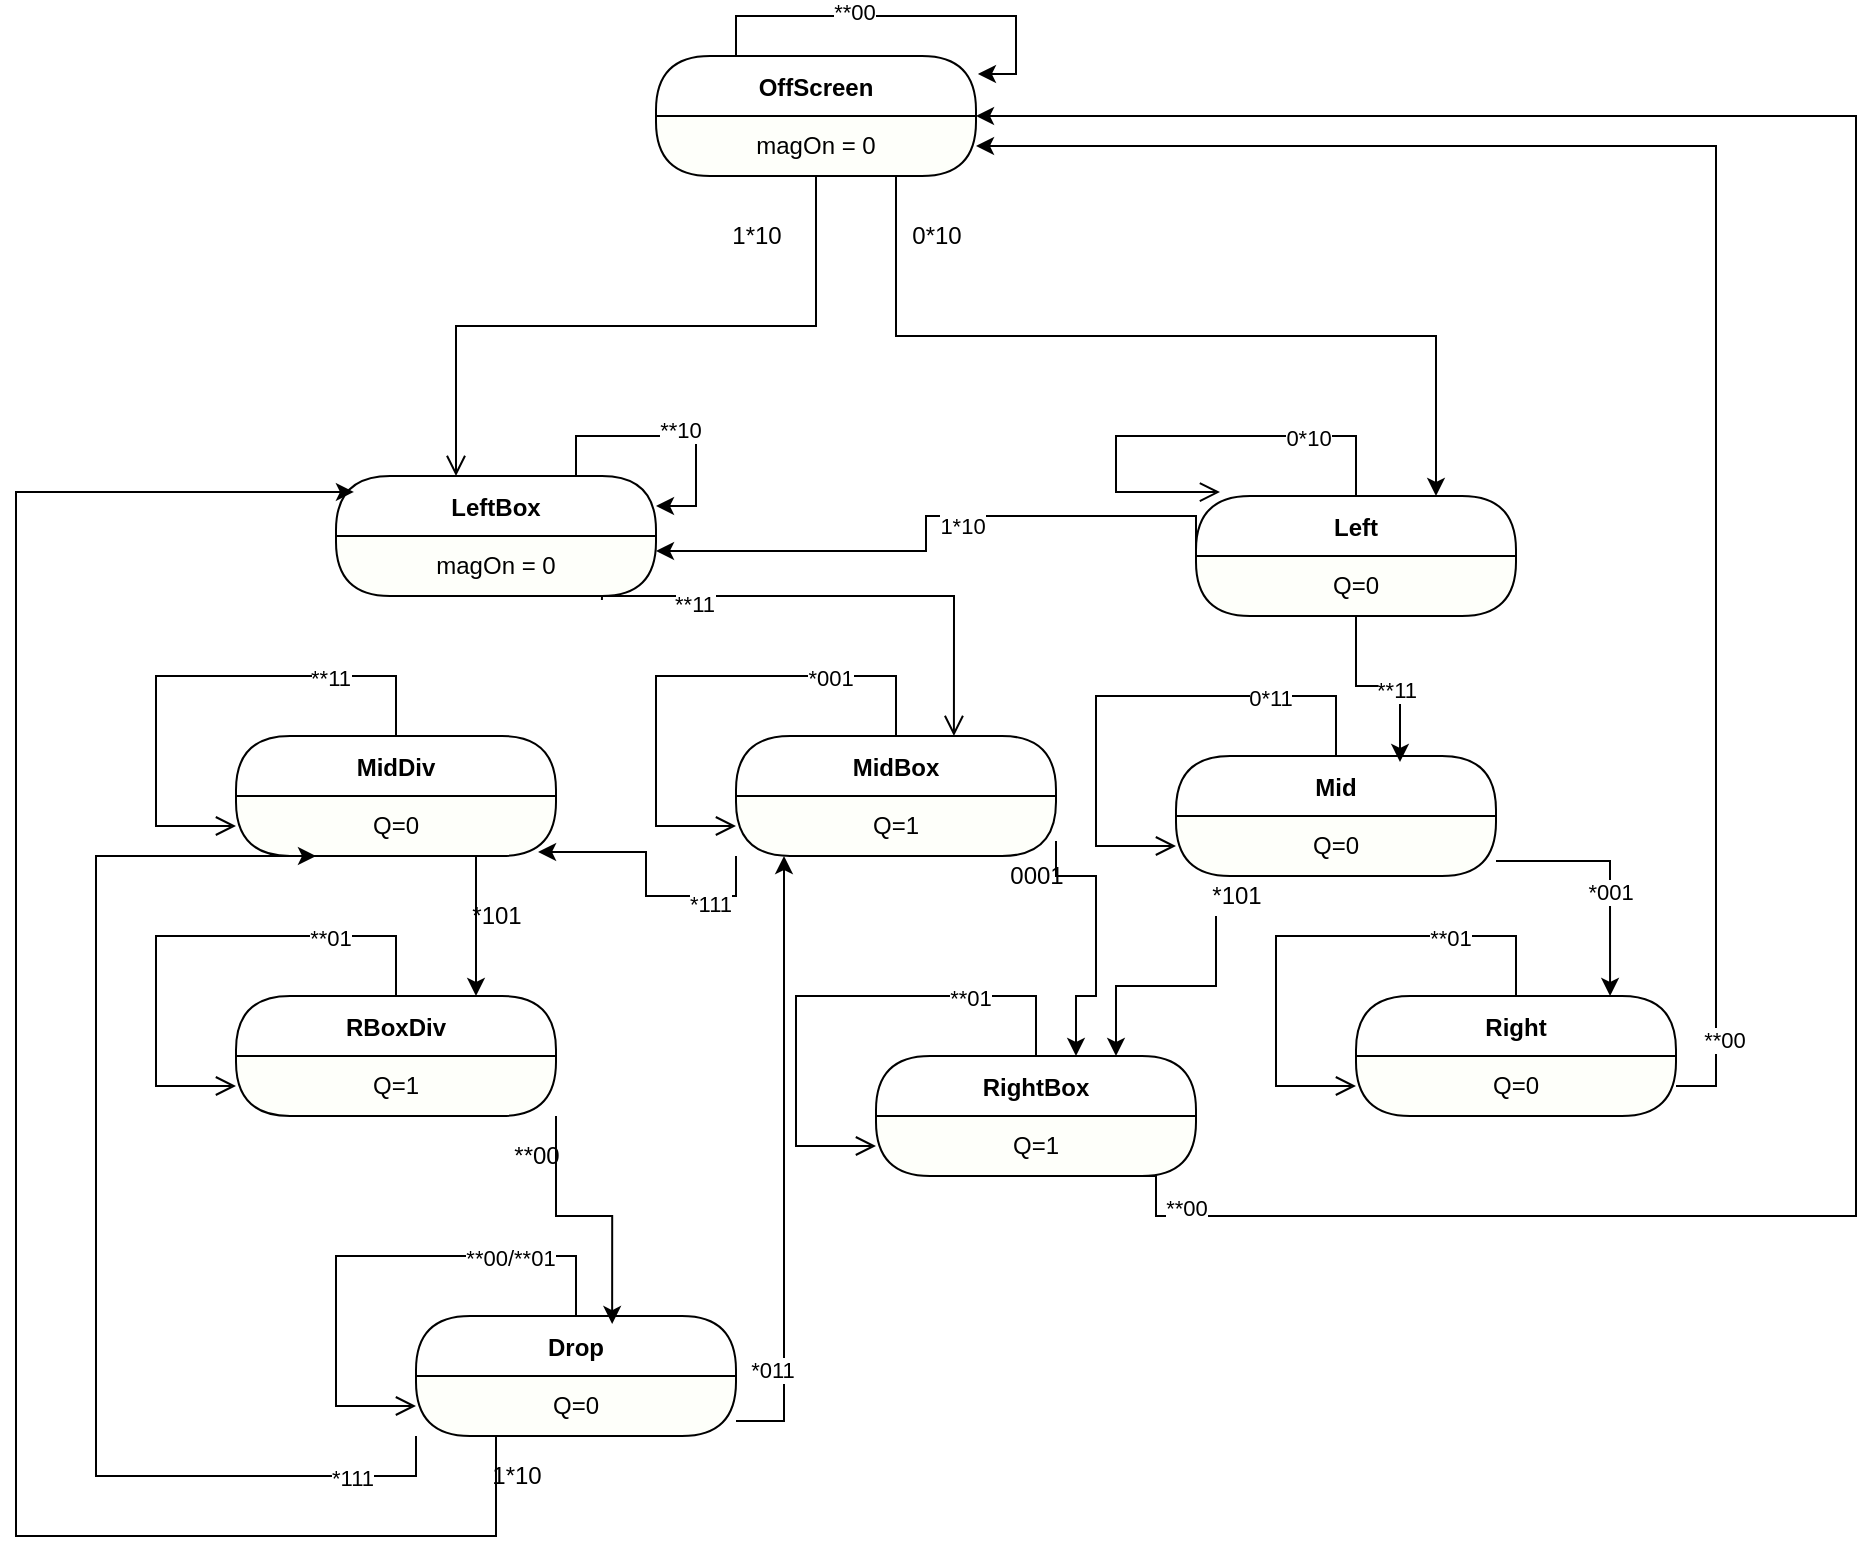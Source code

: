 <mxfile version="15.4.3" type="github"><diagram id="1vaKE7BidPJPBhiYEMTJ" name="Page-1"><mxGraphModel dx="2333" dy="806" grid="1" gridSize="10" guides="1" tooltips="1" connect="1" arrows="1" fold="1" page="1" pageScale="1" pageWidth="850" pageHeight="1100" math="0" shadow="0"><root><mxCell id="0"/><mxCell id="1" parent="0"/><mxCell id="vpqVdJL7Bu57h3PjeGCv-55" style="edgeStyle=orthogonalEdgeStyle;rounded=0;orthogonalLoop=1;jettySize=auto;html=1;exitX=0.75;exitY=1;exitDx=0;exitDy=0;entryX=0.75;entryY=0;entryDx=0;entryDy=0;" edge="1" parent="1" source="vpqVdJL7Bu57h3PjeGCv-1" target="vpqVdJL7Bu57h3PjeGCv-9"><mxGeometry relative="1" as="geometry"/></mxCell><mxCell id="vpqVdJL7Bu57h3PjeGCv-1" value="OffScreen" style="swimlane;fontStyle=1;align=center;verticalAlign=middle;childLayout=stackLayout;horizontal=1;startSize=30;horizontalStack=0;resizeParent=0;resizeLast=1;container=0;collapsible=0;rounded=1;arcSize=30;swimlaneFillColor=#FEFFFA;dropTarget=0;" vertex="1" parent="1"><mxGeometry x="190" y="140" width="160" height="60" as="geometry"/></mxCell><mxCell id="vpqVdJL7Bu57h3PjeGCv-2" value="magOn = 0" style="text;html=1;align=center;verticalAlign=middle;spacingLeft=4;spacingRight=4;whiteSpace=wrap;overflow=hidden;rotatable=0;" vertex="1" parent="vpqVdJL7Bu57h3PjeGCv-1"><mxGeometry y="30" width="160" height="30" as="geometry"/></mxCell><mxCell id="vpqVdJL7Bu57h3PjeGCv-3" value="" style="edgeStyle=orthogonalEdgeStyle;html=1;verticalAlign=bottom;endArrow=open;endSize=8;rounded=0;entryX=0.375;entryY=0;entryDx=0;entryDy=0;entryPerimeter=0;" edge="1" source="vpqVdJL7Bu57h3PjeGCv-1" parent="1" target="vpqVdJL7Bu57h3PjeGCv-5"><mxGeometry relative="1" as="geometry"><mxPoint x="270" y="260" as="targetPoint"/></mxGeometry></mxCell><mxCell id="vpqVdJL7Bu57h3PjeGCv-5" value="LeftBox" style="swimlane;fontStyle=1;align=center;verticalAlign=middle;childLayout=stackLayout;horizontal=1;startSize=30;horizontalStack=0;resizeParent=0;resizeLast=1;container=0;collapsible=0;rounded=1;arcSize=30;swimlaneFillColor=#FEFFFA;dropTarget=0;" vertex="1" parent="1"><mxGeometry x="30" y="350" width="160" height="60" as="geometry"/></mxCell><mxCell id="vpqVdJL7Bu57h3PjeGCv-6" value="magOn = 0" style="text;html=1;align=center;verticalAlign=middle;spacingLeft=4;spacingRight=4;whiteSpace=wrap;overflow=hidden;rotatable=0;" vertex="1" parent="vpqVdJL7Bu57h3PjeGCv-5"><mxGeometry y="30" width="160" height="30" as="geometry"/></mxCell><mxCell id="vpqVdJL7Bu57h3PjeGCv-8" value="Subtitle" style="text;html=1;align=center;verticalAlign=middle;spacingLeft=4;spacingRight=4;whiteSpace=wrap;overflow=hidden;rotatable=0;" vertex="1" parent="vpqVdJL7Bu57h3PjeGCv-5"><mxGeometry y="60" width="160" as="geometry"/></mxCell><mxCell id="vpqVdJL7Bu57h3PjeGCv-7" value="" style="edgeStyle=orthogonalEdgeStyle;html=1;verticalAlign=bottom;endArrow=open;endSize=8;rounded=0;entryX=0.681;entryY=0;entryDx=0;entryDy=0;entryPerimeter=0;exitX=0.831;exitY=1.067;exitDx=0;exitDy=0;exitPerimeter=0;" edge="1" parent="1" source="vpqVdJL7Bu57h3PjeGCv-6" target="vpqVdJL7Bu57h3PjeGCv-30"><mxGeometry relative="1" as="geometry"><mxPoint x="110" y="470" as="targetPoint"/><Array as="points"><mxPoint x="163" y="410"/><mxPoint x="339" y="410"/></Array></mxGeometry></mxCell><mxCell id="vpqVdJL7Bu57h3PjeGCv-75" value="**11" style="edgeLabel;html=1;align=center;verticalAlign=middle;resizable=0;points=[];" vertex="1" connectable="0" parent="vpqVdJL7Bu57h3PjeGCv-7"><mxGeometry x="-0.613" y="-4" relative="1" as="geometry"><mxPoint as="offset"/></mxGeometry></mxCell><mxCell id="vpqVdJL7Bu57h3PjeGCv-9" value="Left" style="swimlane;fontStyle=1;align=center;verticalAlign=middle;childLayout=stackLayout;horizontal=1;startSize=30;horizontalStack=0;resizeParent=0;resizeLast=1;container=0;collapsible=0;rounded=1;arcSize=30;swimlaneFillColor=#FEFFFA;dropTarget=0;" vertex="1" parent="1"><mxGeometry x="460" y="360" width="160" height="60" as="geometry"/></mxCell><mxCell id="vpqVdJL7Bu57h3PjeGCv-10" value="Q=0" style="text;html=1;align=center;verticalAlign=middle;spacingLeft=4;spacingRight=4;whiteSpace=wrap;overflow=hidden;rotatable=0;" vertex="1" parent="vpqVdJL7Bu57h3PjeGCv-9"><mxGeometry y="30" width="160" height="30" as="geometry"/></mxCell><mxCell id="vpqVdJL7Bu57h3PjeGCv-12" value="Subtitle" style="text;html=1;align=center;verticalAlign=middle;spacingLeft=4;spacingRight=4;whiteSpace=wrap;overflow=hidden;rotatable=0;" vertex="1" parent="vpqVdJL7Bu57h3PjeGCv-9"><mxGeometry y="60" width="160" as="geometry"/></mxCell><mxCell id="vpqVdJL7Bu57h3PjeGCv-14" value="Mid" style="swimlane;fontStyle=1;align=center;verticalAlign=middle;childLayout=stackLayout;horizontal=1;startSize=30;horizontalStack=0;resizeParent=0;resizeLast=1;container=0;collapsible=0;rounded=1;arcSize=30;swimlaneFillColor=#FEFFFA;dropTarget=0;" vertex="1" parent="1"><mxGeometry x="450" y="490" width="160" height="60" as="geometry"/></mxCell><mxCell id="vpqVdJL7Bu57h3PjeGCv-15" value="Q=0" style="text;html=1;align=center;verticalAlign=middle;spacingLeft=4;spacingRight=4;whiteSpace=wrap;overflow=hidden;rotatable=0;" vertex="1" parent="vpqVdJL7Bu57h3PjeGCv-14"><mxGeometry y="30" width="160" height="30" as="geometry"/></mxCell><mxCell id="vpqVdJL7Bu57h3PjeGCv-16" value="Subtitle" style="text;html=1;align=center;verticalAlign=middle;spacingLeft=4;spacingRight=4;whiteSpace=wrap;overflow=hidden;rotatable=0;" vertex="1" parent="vpqVdJL7Bu57h3PjeGCv-14"><mxGeometry y="60" width="160" as="geometry"/></mxCell><mxCell id="vpqVdJL7Bu57h3PjeGCv-17" value="" style="edgeStyle=orthogonalEdgeStyle;html=1;verticalAlign=bottom;endArrow=open;endSize=8;rounded=0;" edge="1" parent="vpqVdJL7Bu57h3PjeGCv-14" source="vpqVdJL7Bu57h3PjeGCv-14" target="vpqVdJL7Bu57h3PjeGCv-15"><mxGeometry relative="1" as="geometry"><mxPoint x="-170" y="-80" as="targetPoint"/><Array as="points"><mxPoint x="-40" y="-30"/></Array></mxGeometry></mxCell><mxCell id="vpqVdJL7Bu57h3PjeGCv-18" value="0*11" style="edgeLabel;html=1;align=center;verticalAlign=middle;resizable=0;points=[];" vertex="1" connectable="0" parent="vpqVdJL7Bu57h3PjeGCv-17"><mxGeometry x="-0.524" y="1" relative="1" as="geometry"><mxPoint as="offset"/></mxGeometry></mxCell><mxCell id="vpqVdJL7Bu57h3PjeGCv-20" value="Right" style="swimlane;fontStyle=1;align=center;verticalAlign=middle;childLayout=stackLayout;horizontal=1;startSize=30;horizontalStack=0;resizeParent=0;resizeLast=1;container=0;collapsible=0;rounded=1;arcSize=30;swimlaneFillColor=#FEFFFA;dropTarget=0;" vertex="1" parent="1"><mxGeometry x="540" y="610" width="160" height="60" as="geometry"/></mxCell><mxCell id="vpqVdJL7Bu57h3PjeGCv-21" value="Q=0" style="text;html=1;align=center;verticalAlign=middle;spacingLeft=4;spacingRight=4;whiteSpace=wrap;overflow=hidden;rotatable=0;" vertex="1" parent="vpqVdJL7Bu57h3PjeGCv-20"><mxGeometry y="30" width="160" height="30" as="geometry"/></mxCell><mxCell id="vpqVdJL7Bu57h3PjeGCv-22" value="Subtitle" style="text;html=1;align=center;verticalAlign=middle;spacingLeft=4;spacingRight=4;whiteSpace=wrap;overflow=hidden;rotatable=0;" vertex="1" parent="vpqVdJL7Bu57h3PjeGCv-20"><mxGeometry y="60" width="160" as="geometry"/></mxCell><mxCell id="vpqVdJL7Bu57h3PjeGCv-23" value="" style="edgeStyle=orthogonalEdgeStyle;html=1;verticalAlign=bottom;endArrow=open;endSize=8;rounded=0;" edge="1" parent="vpqVdJL7Bu57h3PjeGCv-20" source="vpqVdJL7Bu57h3PjeGCv-20" target="vpqVdJL7Bu57h3PjeGCv-21"><mxGeometry relative="1" as="geometry"><mxPoint x="-170" y="-80" as="targetPoint"/><Array as="points"><mxPoint x="-40" y="-30"/></Array></mxGeometry></mxCell><mxCell id="vpqVdJL7Bu57h3PjeGCv-24" value="**01" style="edgeLabel;html=1;align=center;verticalAlign=middle;resizable=0;points=[];" vertex="1" connectable="0" parent="vpqVdJL7Bu57h3PjeGCv-23"><mxGeometry x="-0.524" y="1" relative="1" as="geometry"><mxPoint as="offset"/></mxGeometry></mxCell><mxCell id="vpqVdJL7Bu57h3PjeGCv-25" value="RightBox" style="swimlane;fontStyle=1;align=center;verticalAlign=middle;childLayout=stackLayout;horizontal=1;startSize=30;horizontalStack=0;resizeParent=0;resizeLast=1;container=0;collapsible=0;rounded=1;arcSize=30;swimlaneFillColor=#FEFFFA;dropTarget=0;" vertex="1" parent="1"><mxGeometry x="300" y="640" width="160" height="60" as="geometry"/></mxCell><mxCell id="vpqVdJL7Bu57h3PjeGCv-26" value="Q=1" style="text;html=1;align=center;verticalAlign=middle;spacingLeft=4;spacingRight=4;whiteSpace=wrap;overflow=hidden;rotatable=0;" vertex="1" parent="vpqVdJL7Bu57h3PjeGCv-25"><mxGeometry y="30" width="160" height="30" as="geometry"/></mxCell><mxCell id="vpqVdJL7Bu57h3PjeGCv-27" value="Subtitle" style="text;html=1;align=center;verticalAlign=middle;spacingLeft=4;spacingRight=4;whiteSpace=wrap;overflow=hidden;rotatable=0;" vertex="1" parent="vpqVdJL7Bu57h3PjeGCv-25"><mxGeometry y="60" width="160" as="geometry"/></mxCell><mxCell id="vpqVdJL7Bu57h3PjeGCv-28" value="" style="edgeStyle=orthogonalEdgeStyle;html=1;verticalAlign=bottom;endArrow=open;endSize=8;rounded=0;" edge="1" parent="vpqVdJL7Bu57h3PjeGCv-25" source="vpqVdJL7Bu57h3PjeGCv-25" target="vpqVdJL7Bu57h3PjeGCv-26"><mxGeometry relative="1" as="geometry"><mxPoint x="-170" y="-80" as="targetPoint"/><Array as="points"><mxPoint x="-40" y="-30"/></Array></mxGeometry></mxCell><mxCell id="vpqVdJL7Bu57h3PjeGCv-29" value="**01" style="edgeLabel;html=1;align=center;verticalAlign=middle;resizable=0;points=[];" vertex="1" connectable="0" parent="vpqVdJL7Bu57h3PjeGCv-28"><mxGeometry x="-0.524" y="1" relative="1" as="geometry"><mxPoint as="offset"/></mxGeometry></mxCell><mxCell id="vpqVdJL7Bu57h3PjeGCv-30" value="MidBox" style="swimlane;fontStyle=1;align=center;verticalAlign=middle;childLayout=stackLayout;horizontal=1;startSize=30;horizontalStack=0;resizeParent=0;resizeLast=1;container=0;collapsible=0;rounded=1;arcSize=30;swimlaneFillColor=#FEFFFA;dropTarget=0;" vertex="1" parent="1"><mxGeometry x="230" y="480" width="160" height="60" as="geometry"/></mxCell><mxCell id="vpqVdJL7Bu57h3PjeGCv-31" value="Q=1" style="text;html=1;align=center;verticalAlign=middle;spacingLeft=4;spacingRight=4;whiteSpace=wrap;overflow=hidden;rotatable=0;" vertex="1" parent="vpqVdJL7Bu57h3PjeGCv-30"><mxGeometry y="30" width="160" height="30" as="geometry"/></mxCell><mxCell id="vpqVdJL7Bu57h3PjeGCv-32" value="Subtitle" style="text;html=1;align=center;verticalAlign=middle;spacingLeft=4;spacingRight=4;whiteSpace=wrap;overflow=hidden;rotatable=0;" vertex="1" parent="vpqVdJL7Bu57h3PjeGCv-30"><mxGeometry y="60" width="160" as="geometry"/></mxCell><mxCell id="vpqVdJL7Bu57h3PjeGCv-33" value="" style="edgeStyle=orthogonalEdgeStyle;html=1;verticalAlign=bottom;endArrow=open;endSize=8;rounded=0;" edge="1" parent="vpqVdJL7Bu57h3PjeGCv-30" source="vpqVdJL7Bu57h3PjeGCv-30" target="vpqVdJL7Bu57h3PjeGCv-31"><mxGeometry relative="1" as="geometry"><mxPoint x="-170" y="-80" as="targetPoint"/><Array as="points"><mxPoint x="-40" y="-30"/></Array></mxGeometry></mxCell><mxCell id="vpqVdJL7Bu57h3PjeGCv-34" value="*001" style="edgeLabel;html=1;align=center;verticalAlign=middle;resizable=0;points=[];" vertex="1" connectable="0" parent="vpqVdJL7Bu57h3PjeGCv-33"><mxGeometry x="-0.524" y="1" relative="1" as="geometry"><mxPoint as="offset"/></mxGeometry></mxCell><mxCell id="vpqVdJL7Bu57h3PjeGCv-35" value="MidDiv" style="swimlane;fontStyle=1;align=center;verticalAlign=middle;childLayout=stackLayout;horizontal=1;startSize=30;horizontalStack=0;resizeParent=0;resizeLast=1;container=0;collapsible=0;rounded=1;arcSize=30;swimlaneFillColor=#FEFFFA;dropTarget=0;" vertex="1" parent="1"><mxGeometry x="-20" y="480" width="160" height="60" as="geometry"/></mxCell><mxCell id="vpqVdJL7Bu57h3PjeGCv-36" value="Q=0" style="text;html=1;align=center;verticalAlign=middle;spacingLeft=4;spacingRight=4;whiteSpace=wrap;overflow=hidden;rotatable=0;" vertex="1" parent="vpqVdJL7Bu57h3PjeGCv-35"><mxGeometry y="30" width="160" height="30" as="geometry"/></mxCell><mxCell id="vpqVdJL7Bu57h3PjeGCv-37" value="Subtitle" style="text;html=1;align=center;verticalAlign=middle;spacingLeft=4;spacingRight=4;whiteSpace=wrap;overflow=hidden;rotatable=0;" vertex="1" parent="vpqVdJL7Bu57h3PjeGCv-35"><mxGeometry y="60" width="160" as="geometry"/></mxCell><mxCell id="vpqVdJL7Bu57h3PjeGCv-38" value="" style="edgeStyle=orthogonalEdgeStyle;html=1;verticalAlign=bottom;endArrow=open;endSize=8;rounded=0;" edge="1" parent="vpqVdJL7Bu57h3PjeGCv-35" source="vpqVdJL7Bu57h3PjeGCv-35" target="vpqVdJL7Bu57h3PjeGCv-36"><mxGeometry relative="1" as="geometry"><mxPoint x="-170" y="-80" as="targetPoint"/><Array as="points"><mxPoint x="-40" y="-30"/></Array></mxGeometry></mxCell><mxCell id="vpqVdJL7Bu57h3PjeGCv-39" value="**11" style="edgeLabel;html=1;align=center;verticalAlign=middle;resizable=0;points=[];" vertex="1" connectable="0" parent="vpqVdJL7Bu57h3PjeGCv-38"><mxGeometry x="-0.524" y="1" relative="1" as="geometry"><mxPoint as="offset"/></mxGeometry></mxCell><mxCell id="vpqVdJL7Bu57h3PjeGCv-40" value="RBoxDiv" style="swimlane;fontStyle=1;align=center;verticalAlign=middle;childLayout=stackLayout;horizontal=1;startSize=30;horizontalStack=0;resizeParent=0;resizeLast=1;container=0;collapsible=0;rounded=1;arcSize=30;swimlaneFillColor=#FEFFFA;dropTarget=0;" vertex="1" parent="1"><mxGeometry x="-20" y="610" width="160" height="60" as="geometry"/></mxCell><mxCell id="vpqVdJL7Bu57h3PjeGCv-41" value="Q=1" style="text;html=1;align=center;verticalAlign=middle;spacingLeft=4;spacingRight=4;whiteSpace=wrap;overflow=hidden;rotatable=0;" vertex="1" parent="vpqVdJL7Bu57h3PjeGCv-40"><mxGeometry y="30" width="160" height="30" as="geometry"/></mxCell><mxCell id="vpqVdJL7Bu57h3PjeGCv-42" value="Subtitle" style="text;html=1;align=center;verticalAlign=middle;spacingLeft=4;spacingRight=4;whiteSpace=wrap;overflow=hidden;rotatable=0;" vertex="1" parent="vpqVdJL7Bu57h3PjeGCv-40"><mxGeometry y="60" width="160" as="geometry"/></mxCell><mxCell id="vpqVdJL7Bu57h3PjeGCv-43" value="" style="edgeStyle=orthogonalEdgeStyle;html=1;verticalAlign=bottom;endArrow=open;endSize=8;rounded=0;" edge="1" parent="vpqVdJL7Bu57h3PjeGCv-40" source="vpqVdJL7Bu57h3PjeGCv-40" target="vpqVdJL7Bu57h3PjeGCv-41"><mxGeometry relative="1" as="geometry"><mxPoint x="-170" y="-80" as="targetPoint"/><Array as="points"><mxPoint x="-40" y="-30"/></Array></mxGeometry></mxCell><mxCell id="vpqVdJL7Bu57h3PjeGCv-44" value="**01" style="edgeLabel;html=1;align=center;verticalAlign=middle;resizable=0;points=[];" vertex="1" connectable="0" parent="vpqVdJL7Bu57h3PjeGCv-43"><mxGeometry x="-0.524" y="1" relative="1" as="geometry"><mxPoint as="offset"/></mxGeometry></mxCell><mxCell id="vpqVdJL7Bu57h3PjeGCv-78" style="edgeStyle=orthogonalEdgeStyle;rounded=0;orthogonalLoop=1;jettySize=auto;html=1;exitX=0;exitY=1;exitDx=0;exitDy=0;entryX=0.25;entryY=1;entryDx=0;entryDy=0;" edge="1" parent="1" source="vpqVdJL7Bu57h3PjeGCv-45" target="vpqVdJL7Bu57h3PjeGCv-36"><mxGeometry relative="1" as="geometry"><Array as="points"><mxPoint x="70" y="850"/><mxPoint x="-90" y="850"/><mxPoint x="-90" y="540"/></Array></mxGeometry></mxCell><mxCell id="vpqVdJL7Bu57h3PjeGCv-79" value="*111" style="edgeLabel;html=1;align=center;verticalAlign=middle;resizable=0;points=[];" vertex="1" connectable="0" parent="vpqVdJL7Bu57h3PjeGCv-78"><mxGeometry x="-0.827" y="1" relative="1" as="geometry"><mxPoint as="offset"/></mxGeometry></mxCell><mxCell id="vpqVdJL7Bu57h3PjeGCv-45" value="Drop" style="swimlane;fontStyle=1;align=center;verticalAlign=middle;childLayout=stackLayout;horizontal=1;startSize=30;horizontalStack=0;resizeParent=0;resizeLast=1;container=0;collapsible=0;rounded=1;arcSize=30;swimlaneFillColor=#FEFFFA;dropTarget=0;" vertex="1" parent="1"><mxGeometry x="70" y="770" width="160" height="60" as="geometry"/></mxCell><mxCell id="vpqVdJL7Bu57h3PjeGCv-46" value="Q=0" style="text;html=1;align=center;verticalAlign=middle;spacingLeft=4;spacingRight=4;whiteSpace=wrap;overflow=hidden;rotatable=0;" vertex="1" parent="vpqVdJL7Bu57h3PjeGCv-45"><mxGeometry y="30" width="160" height="30" as="geometry"/></mxCell><mxCell id="vpqVdJL7Bu57h3PjeGCv-47" value="Subtitle" style="text;html=1;align=center;verticalAlign=middle;spacingLeft=4;spacingRight=4;whiteSpace=wrap;overflow=hidden;rotatable=0;" vertex="1" parent="vpqVdJL7Bu57h3PjeGCv-45"><mxGeometry y="60" width="160" as="geometry"/></mxCell><mxCell id="vpqVdJL7Bu57h3PjeGCv-48" value="" style="edgeStyle=orthogonalEdgeStyle;html=1;verticalAlign=bottom;endArrow=open;endSize=8;rounded=0;" edge="1" parent="vpqVdJL7Bu57h3PjeGCv-45" source="vpqVdJL7Bu57h3PjeGCv-45" target="vpqVdJL7Bu57h3PjeGCv-46"><mxGeometry relative="1" as="geometry"><mxPoint x="-170" y="-80" as="targetPoint"/><Array as="points"><mxPoint x="-40" y="-30"/></Array></mxGeometry></mxCell><mxCell id="vpqVdJL7Bu57h3PjeGCv-49" value="**00/**01" style="edgeLabel;html=1;align=center;verticalAlign=middle;resizable=0;points=[];" vertex="1" connectable="0" parent="vpqVdJL7Bu57h3PjeGCv-48"><mxGeometry x="-0.524" y="1" relative="1" as="geometry"><mxPoint as="offset"/></mxGeometry></mxCell><mxCell id="vpqVdJL7Bu57h3PjeGCv-51" style="edgeStyle=orthogonalEdgeStyle;rounded=0;orthogonalLoop=1;jettySize=auto;html=1;exitX=0.75;exitY=0;exitDx=0;exitDy=0;entryX=1;entryY=0.25;entryDx=0;entryDy=0;" edge="1" parent="1" source="vpqVdJL7Bu57h3PjeGCv-5" target="vpqVdJL7Bu57h3PjeGCv-5"><mxGeometry relative="1" as="geometry"/></mxCell><mxCell id="vpqVdJL7Bu57h3PjeGCv-52" value="**10" style="edgeLabel;html=1;align=center;verticalAlign=middle;resizable=0;points=[];" vertex="1" connectable="0" parent="vpqVdJL7Bu57h3PjeGCv-51"><mxGeometry x="0.067" y="3" relative="1" as="geometry"><mxPoint as="offset"/></mxGeometry></mxCell><mxCell id="vpqVdJL7Bu57h3PjeGCv-53" style="edgeStyle=orthogonalEdgeStyle;rounded=0;orthogonalLoop=1;jettySize=auto;html=1;exitX=0.25;exitY=0;exitDx=0;exitDy=0;entryX=1.006;entryY=0.15;entryDx=0;entryDy=0;entryPerimeter=0;" edge="1" parent="1" source="vpqVdJL7Bu57h3PjeGCv-1" target="vpqVdJL7Bu57h3PjeGCv-1"><mxGeometry relative="1" as="geometry"/></mxCell><mxCell id="vpqVdJL7Bu57h3PjeGCv-54" value="**00" style="edgeLabel;html=1;align=center;verticalAlign=middle;resizable=0;points=[];" vertex="1" connectable="0" parent="vpqVdJL7Bu57h3PjeGCv-53"><mxGeometry x="-0.24" y="2" relative="1" as="geometry"><mxPoint as="offset"/></mxGeometry></mxCell><mxCell id="vpqVdJL7Bu57h3PjeGCv-56" value="1*10" style="text;html=1;align=center;verticalAlign=middle;resizable=0;points=[];autosize=1;strokeColor=none;fillColor=none;" vertex="1" parent="1"><mxGeometry x="220" y="220" width="40" height="20" as="geometry"/></mxCell><mxCell id="vpqVdJL7Bu57h3PjeGCv-57" value="0*10" style="text;html=1;align=center;verticalAlign=middle;resizable=0;points=[];autosize=1;strokeColor=none;fillColor=none;" vertex="1" parent="1"><mxGeometry x="310" y="220" width="40" height="20" as="geometry"/></mxCell><mxCell id="vpqVdJL7Bu57h3PjeGCv-58" style="edgeStyle=orthogonalEdgeStyle;rounded=0;orthogonalLoop=1;jettySize=auto;html=1;exitX=0;exitY=0;exitDx=0;exitDy=0;entryX=1;entryY=0.25;entryDx=0;entryDy=0;" edge="1" parent="1" source="vpqVdJL7Bu57h3PjeGCv-10" target="vpqVdJL7Bu57h3PjeGCv-6"><mxGeometry relative="1" as="geometry"/></mxCell><mxCell id="vpqVdJL7Bu57h3PjeGCv-59" value="1*10" style="edgeLabel;html=1;align=center;verticalAlign=middle;resizable=0;points=[];" vertex="1" connectable="0" parent="vpqVdJL7Bu57h3PjeGCv-58"><mxGeometry x="-0.109" y="5" relative="1" as="geometry"><mxPoint as="offset"/></mxGeometry></mxCell><mxCell id="vpqVdJL7Bu57h3PjeGCv-11" value="" style="edgeStyle=orthogonalEdgeStyle;html=1;verticalAlign=bottom;endArrow=open;endSize=8;rounded=0;entryX=0.075;entryY=-0.033;entryDx=0;entryDy=0;entryPerimeter=0;" edge="1" parent="1" source="vpqVdJL7Bu57h3PjeGCv-9" target="vpqVdJL7Bu57h3PjeGCv-9"><mxGeometry relative="1" as="geometry"><mxPoint x="290" y="280" as="targetPoint"/><Array as="points"><mxPoint x="540" y="330"/><mxPoint x="420" y="330"/><mxPoint x="420" y="358"/></Array></mxGeometry></mxCell><mxCell id="vpqVdJL7Bu57h3PjeGCv-13" value="0*10" style="edgeLabel;html=1;align=center;verticalAlign=middle;resizable=0;points=[];" vertex="1" connectable="0" parent="vpqVdJL7Bu57h3PjeGCv-11"><mxGeometry x="-0.524" y="1" relative="1" as="geometry"><mxPoint as="offset"/></mxGeometry></mxCell><mxCell id="vpqVdJL7Bu57h3PjeGCv-60" style="edgeStyle=orthogonalEdgeStyle;rounded=0;orthogonalLoop=1;jettySize=auto;html=1;exitX=0.5;exitY=1;exitDx=0;exitDy=0;entryX=0.7;entryY=0.05;entryDx=0;entryDy=0;entryPerimeter=0;" edge="1" parent="1" source="vpqVdJL7Bu57h3PjeGCv-10" target="vpqVdJL7Bu57h3PjeGCv-14"><mxGeometry relative="1" as="geometry"/></mxCell><mxCell id="vpqVdJL7Bu57h3PjeGCv-61" value="**11" style="edgeLabel;html=1;align=center;verticalAlign=middle;resizable=0;points=[];" vertex="1" connectable="0" parent="vpqVdJL7Bu57h3PjeGCv-60"><mxGeometry x="0.242" y="-2" relative="1" as="geometry"><mxPoint as="offset"/></mxGeometry></mxCell><mxCell id="vpqVdJL7Bu57h3PjeGCv-62" style="edgeStyle=orthogonalEdgeStyle;rounded=0;orthogonalLoop=1;jettySize=auto;html=1;exitX=0.25;exitY=1;exitDx=0;exitDy=0;entryX=0.75;entryY=0;entryDx=0;entryDy=0;startArrow=none;" edge="1" parent="1" source="vpqVdJL7Bu57h3PjeGCv-63" target="vpqVdJL7Bu57h3PjeGCv-25"><mxGeometry relative="1" as="geometry"/></mxCell><mxCell id="vpqVdJL7Bu57h3PjeGCv-64" style="edgeStyle=orthogonalEdgeStyle;rounded=0;orthogonalLoop=1;jettySize=auto;html=1;exitX=1;exitY=0.75;exitDx=0;exitDy=0;entryX=0.794;entryY=0;entryDx=0;entryDy=0;entryPerimeter=0;" edge="1" parent="1" source="vpqVdJL7Bu57h3PjeGCv-15" target="vpqVdJL7Bu57h3PjeGCv-20"><mxGeometry relative="1" as="geometry"/></mxCell><mxCell id="vpqVdJL7Bu57h3PjeGCv-65" value="*001" style="edgeLabel;html=1;align=center;verticalAlign=middle;resizable=0;points=[];" vertex="1" connectable="0" parent="vpqVdJL7Bu57h3PjeGCv-64"><mxGeometry x="0.165" relative="1" as="geometry"><mxPoint as="offset"/></mxGeometry></mxCell><mxCell id="vpqVdJL7Bu57h3PjeGCv-66" style="edgeStyle=orthogonalEdgeStyle;rounded=0;orthogonalLoop=1;jettySize=auto;html=1;exitX=1;exitY=0.5;exitDx=0;exitDy=0;entryX=1;entryY=0.5;entryDx=0;entryDy=0;" edge="1" parent="1" source="vpqVdJL7Bu57h3PjeGCv-21" target="vpqVdJL7Bu57h3PjeGCv-2"><mxGeometry relative="1" as="geometry"/></mxCell><mxCell id="vpqVdJL7Bu57h3PjeGCv-67" value="**00" style="edgeLabel;html=1;align=center;verticalAlign=middle;resizable=0;points=[];" vertex="1" connectable="0" parent="vpqVdJL7Bu57h3PjeGCv-66"><mxGeometry x="-0.9" y="-4" relative="1" as="geometry"><mxPoint as="offset"/></mxGeometry></mxCell><mxCell id="vpqVdJL7Bu57h3PjeGCv-68" style="edgeStyle=orthogonalEdgeStyle;rounded=0;orthogonalLoop=1;jettySize=auto;html=1;exitX=0.75;exitY=1;exitDx=0;exitDy=0;entryX=1;entryY=0;entryDx=0;entryDy=0;" edge="1" parent="1" source="vpqVdJL7Bu57h3PjeGCv-26" target="vpqVdJL7Bu57h3PjeGCv-2"><mxGeometry relative="1" as="geometry"><Array as="points"><mxPoint x="440" y="700"/><mxPoint x="440" y="720"/><mxPoint x="790" y="720"/><mxPoint x="790" y="170"/></Array></mxGeometry></mxCell><mxCell id="vpqVdJL7Bu57h3PjeGCv-69" value="**00" style="edgeLabel;html=1;align=center;verticalAlign=middle;resizable=0;points=[];" vertex="1" connectable="0" parent="vpqVdJL7Bu57h3PjeGCv-68"><mxGeometry x="-0.921" y="4" relative="1" as="geometry"><mxPoint as="offset"/></mxGeometry></mxCell><mxCell id="vpqVdJL7Bu57h3PjeGCv-70" style="edgeStyle=orthogonalEdgeStyle;rounded=0;orthogonalLoop=1;jettySize=auto;html=1;exitX=1;exitY=1;exitDx=0;exitDy=0;entryX=0.613;entryY=0.067;entryDx=0;entryDy=0;entryPerimeter=0;" edge="1" parent="1" source="vpqVdJL7Bu57h3PjeGCv-41" target="vpqVdJL7Bu57h3PjeGCv-45"><mxGeometry relative="1" as="geometry"/></mxCell><mxCell id="vpqVdJL7Bu57h3PjeGCv-71" value="**00" style="text;html=1;align=center;verticalAlign=middle;resizable=0;points=[];autosize=1;strokeColor=none;fillColor=none;" vertex="1" parent="1"><mxGeometry x="110" y="680" width="40" height="20" as="geometry"/></mxCell><mxCell id="vpqVdJL7Bu57h3PjeGCv-72" style="edgeStyle=orthogonalEdgeStyle;rounded=0;orthogonalLoop=1;jettySize=auto;html=1;exitX=0.75;exitY=1;exitDx=0;exitDy=0;entryX=0.75;entryY=0;entryDx=0;entryDy=0;" edge="1" parent="1" source="vpqVdJL7Bu57h3PjeGCv-36" target="vpqVdJL7Bu57h3PjeGCv-40"><mxGeometry relative="1" as="geometry"/></mxCell><mxCell id="vpqVdJL7Bu57h3PjeGCv-73" value="*101" style="text;html=1;align=center;verticalAlign=middle;resizable=0;points=[];autosize=1;strokeColor=none;fillColor=none;" vertex="1" parent="1"><mxGeometry x="90" y="560" width="40" height="20" as="geometry"/></mxCell><mxCell id="vpqVdJL7Bu57h3PjeGCv-76" style="edgeStyle=orthogonalEdgeStyle;rounded=0;orthogonalLoop=1;jettySize=auto;html=1;exitX=0;exitY=1;exitDx=0;exitDy=0;entryX=0.944;entryY=0.933;entryDx=0;entryDy=0;entryPerimeter=0;" edge="1" parent="1" source="vpqVdJL7Bu57h3PjeGCv-31" target="vpqVdJL7Bu57h3PjeGCv-36"><mxGeometry relative="1" as="geometry"/></mxCell><mxCell id="vpqVdJL7Bu57h3PjeGCv-77" value="*111" style="edgeLabel;html=1;align=center;verticalAlign=middle;resizable=0;points=[];" vertex="1" connectable="0" parent="vpqVdJL7Bu57h3PjeGCv-76"><mxGeometry x="-0.532" y="4" relative="1" as="geometry"><mxPoint as="offset"/></mxGeometry></mxCell><mxCell id="vpqVdJL7Bu57h3PjeGCv-80" style="edgeStyle=orthogonalEdgeStyle;rounded=0;orthogonalLoop=1;jettySize=auto;html=1;exitX=0.25;exitY=1;exitDx=0;exitDy=0;entryX=0.056;entryY=0.133;entryDx=0;entryDy=0;entryPerimeter=0;" edge="1" parent="1" source="vpqVdJL7Bu57h3PjeGCv-46" target="vpqVdJL7Bu57h3PjeGCv-5"><mxGeometry relative="1" as="geometry"><Array as="points"><mxPoint x="110" y="880"/><mxPoint x="-130" y="880"/><mxPoint x="-130" y="358"/></Array></mxGeometry></mxCell><mxCell id="vpqVdJL7Bu57h3PjeGCv-81" value="1*10" style="text;html=1;align=center;verticalAlign=middle;resizable=0;points=[];autosize=1;strokeColor=none;fillColor=none;" vertex="1" parent="1"><mxGeometry x="100" y="840" width="40" height="20" as="geometry"/></mxCell><mxCell id="vpqVdJL7Bu57h3PjeGCv-82" style="edgeStyle=orthogonalEdgeStyle;rounded=0;orthogonalLoop=1;jettySize=auto;html=1;exitX=1;exitY=0.75;exitDx=0;exitDy=0;entryX=0.15;entryY=1;entryDx=0;entryDy=0;entryPerimeter=0;" edge="1" parent="1" source="vpqVdJL7Bu57h3PjeGCv-46" target="vpqVdJL7Bu57h3PjeGCv-31"><mxGeometry relative="1" as="geometry"/></mxCell><mxCell id="vpqVdJL7Bu57h3PjeGCv-83" value="*011" style="edgeLabel;html=1;align=center;verticalAlign=middle;resizable=0;points=[];" vertex="1" connectable="0" parent="vpqVdJL7Bu57h3PjeGCv-82"><mxGeometry x="-0.677" y="6" relative="1" as="geometry"><mxPoint as="offset"/></mxGeometry></mxCell><mxCell id="vpqVdJL7Bu57h3PjeGCv-84" style="edgeStyle=orthogonalEdgeStyle;rounded=0;orthogonalLoop=1;jettySize=auto;html=1;exitX=1;exitY=0.75;exitDx=0;exitDy=0;entryX=0.625;entryY=0;entryDx=0;entryDy=0;entryPerimeter=0;" edge="1" parent="1" source="vpqVdJL7Bu57h3PjeGCv-31" target="vpqVdJL7Bu57h3PjeGCv-25"><mxGeometry relative="1" as="geometry"><Array as="points"><mxPoint x="390" y="550"/><mxPoint x="410" y="550"/><mxPoint x="410" y="610"/></Array></mxGeometry></mxCell><mxCell id="vpqVdJL7Bu57h3PjeGCv-85" value="0001" style="text;html=1;align=center;verticalAlign=middle;resizable=0;points=[];autosize=1;strokeColor=none;fillColor=none;" vertex="1" parent="1"><mxGeometry x="360" y="540" width="40" height="20" as="geometry"/></mxCell><mxCell id="vpqVdJL7Bu57h3PjeGCv-63" value="*101" style="text;html=1;align=center;verticalAlign=middle;resizable=0;points=[];autosize=1;strokeColor=none;fillColor=none;" vertex="1" parent="1"><mxGeometry x="460" y="550" width="40" height="20" as="geometry"/></mxCell><mxCell id="vpqVdJL7Bu57h3PjeGCv-87" value="" style="edgeStyle=orthogonalEdgeStyle;rounded=0;orthogonalLoop=1;jettySize=auto;html=1;exitX=0.25;exitY=1;exitDx=0;exitDy=0;entryX=0.75;entryY=0;entryDx=0;entryDy=0;endArrow=none;" edge="1" parent="1" source="vpqVdJL7Bu57h3PjeGCv-15" target="vpqVdJL7Bu57h3PjeGCv-63"><mxGeometry relative="1" as="geometry"><mxPoint x="490" y="550" as="sourcePoint"/><mxPoint x="420" y="640" as="targetPoint"/></mxGeometry></mxCell></root></mxGraphModel></diagram></mxfile>